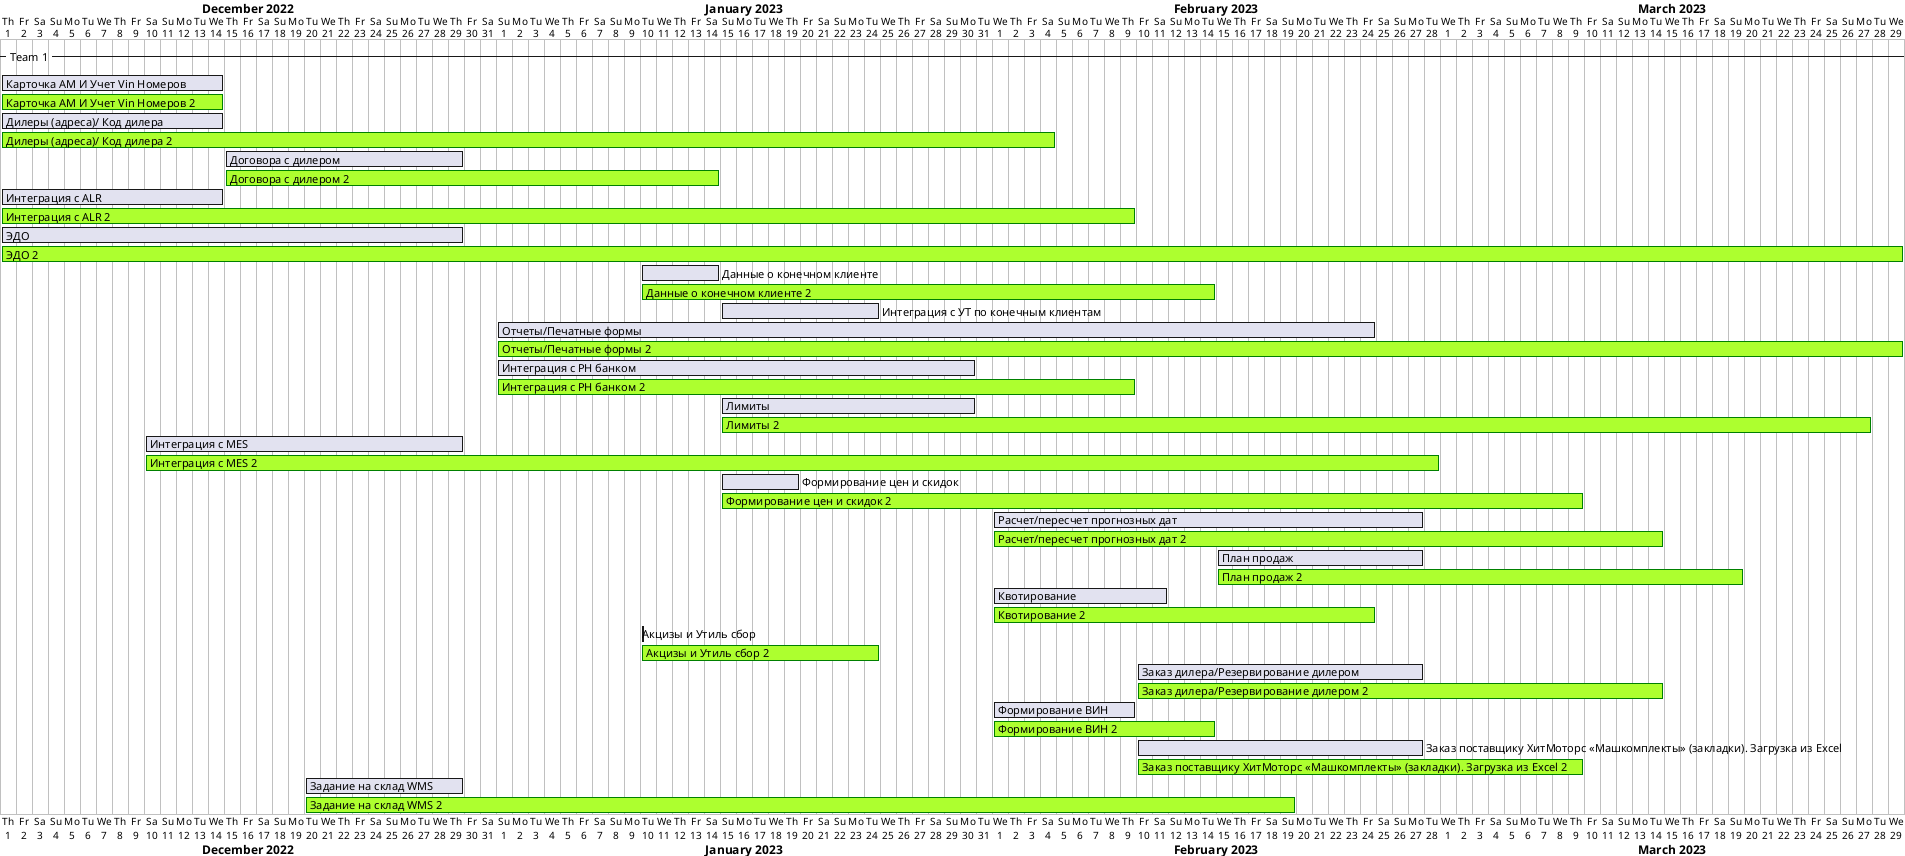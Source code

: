 @startgantt
'https://plantuml.com/gantt-diagram

@startgantt

Project starts 2022-12-01

-- Team 1 --
[Карточка АМ И Учет Vin Номеров] starts at 2022-12-01 and lasts 14 days
[Карточка АМ И Учет Vin Номеров 2] is colored in GreenYellow/Green and starts at 2022-12-01 and lasts 14 days
[Дилеры (адреса)/ Код дилера] starts at 2022-12-01 and lasts 14 days
[Дилеры (адреса)/ Код дилера 2] is colored in GreenYellow/Green and starts at 2022-12-01 and lasts 66 days
[Договора с дилером] starts at 2022-12-15 and lasts 15 days
[Договора с дилером 2] is colored in GreenYellow/Green and starts at 2022-12-15 and lasts 31 days
[Интеграция с ALR] starts at 2022-12-01 and lasts 14 days
[Интеграция с ALR 2] is colored in GreenYellow/Green and  starts at 2022-12-01 and lasts 71 days
[ЭДО] starts at 2022-12-01 and lasts 29 days
[ЭДО 2] is colored in GreenYellow/Green and  starts at 2022-12-01 and lasts 119 days
[Данные о конечном клиенте] starts at 2023-01-10 and lasts 5 days
[Данные о конечном клиенте 2] is colored in GreenYellow/Green and  starts at 2023-01-10 and lasts 36 days
[Интеграция с УТ по конечным клиентам] starts at 2023-01-15 and lasts 10 days
[Отчеты/Печатные формы] starts at 2023-01-01 and lasts 55 days
[Отчеты/Печатные формы 2] is colored in GreenYellow/Green and  starts at 2023-01-01 and lasts 88 days
[Интеграция с РН банком] starts at 2023-01-01 and lasts 30 days
[Интеграция с РН банком 2] is colored in GreenYellow/Green and  starts at 2023-01-01 and lasts 40 days
[Лимиты] starts at 2023-01-15 and lasts 16 days
[Лимиты 2] is colored in GreenYellow/Green and  starts at 2023-01-15 and lasts 72 days
[Интеграция c MES] starts at 2022-12-10 and lasts 20 days
[Интеграция c MES 2] is colored in GreenYellow/Green and  starts at 2022-12-10 and lasts 81 days
[Формирование цен и скидок] starts at 2023-01-15 and lasts 5 days
[Формирование цен и скидок 2] is colored in GreenYellow/Green and  starts at 2023-01-15 and lasts 54 days
[Расчет/пересчет прогнозных дат] starts at 2023-02-01 and lasts 27 days
[Расчет/пересчет прогнозных дат 2] is colored in GreenYellow/Green and  starts at 2023-02-01 and lasts 42 days
[План продаж] starts at 2023-02-15 and lasts 13 days
[План продаж 2] is colored in GreenYellow/Green and  starts at 2023-02-15 and lasts 33 days
[Квотирование] starts at 2023-02-01 and lasts 11 days
[Квотирование 2] is colored in GreenYellow/Green and  starts at 2023-02-01 and lasts 24 days
[Акцизы и Утиль сбор] starts at 2023-01-10 and lasts 0 days
[Акцизы и Утиль сбор 2] is colored in GreenYellow/Green and  starts at 2023-01-10 and lasts 15 days
[Заказ дилера/Резервирование дилером] starts at 2023-02-10 and lasts 18 days
[Заказ дилера/Резервирование дилером 2] is colored in GreenYellow/Green and  starts at 2023-02-10 and lasts 33 days
[Формирование ВИН] starts at 2023-02-01 and lasts 9 days
[Формирование ВИН 2] is colored in GreenYellow/Green and  starts at 2023-02-01 and lasts 14 days
[Заказ поставщику ХитМоторс «Машкомплекты» (закладки). Загрузка из Excel] starts at 2023-02-10 and lasts 18 days
[Заказ поставщику ХитМоторс «Машкомплекты» (закладки). Загрузка из Excel 2] is colored in GreenYellow/Green and  starts at 2023-02-10 and lasts 28 days
[Задание на склад WMS] starts at 2022-12-20 and lasts 10 days
[Задание на склад WMS 2] is colored in GreenYellow/Green and  starts at 2022-12-20 and lasts 62 days

@endgantt
@endgantt